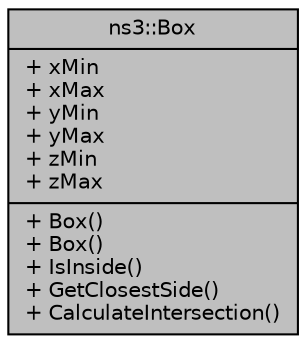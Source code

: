 digraph "ns3::Box"
{
  edge [fontname="Helvetica",fontsize="10",labelfontname="Helvetica",labelfontsize="10"];
  node [fontname="Helvetica",fontsize="10",shape=record];
  Node1 [label="{ns3::Box\n|+ xMin\l+ xMax\l+ yMin\l+ yMax\l+ zMin\l+ zMax\l|+ Box()\l+ Box()\l+ IsInside()\l+ GetClosestSide()\l+ CalculateIntersection()\l}",height=0.2,width=0.4,color="black", fillcolor="grey75", style="filled", fontcolor="black"];
}
